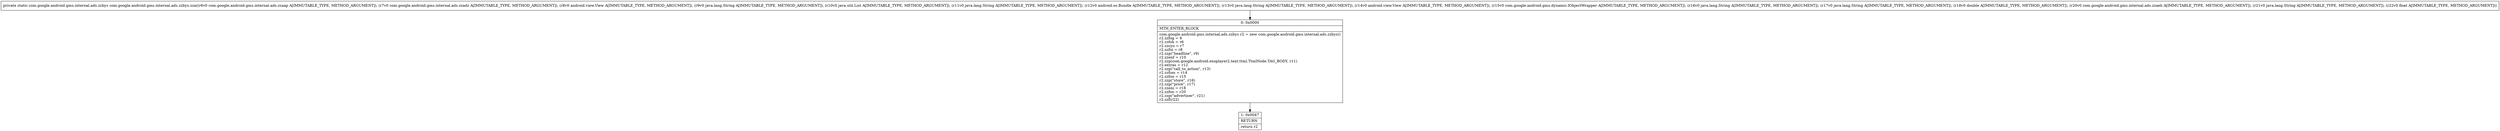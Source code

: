digraph "CFG forcom.google.android.gms.internal.ads.zzbys.zza(Lcom\/google\/android\/gms\/internal\/ads\/zzaap;Lcom\/google\/android\/gms\/internal\/ads\/zzadz;Landroid\/view\/View;Ljava\/lang\/String;Ljava\/util\/List;Ljava\/lang\/String;Landroid\/os\/Bundle;Ljava\/lang\/String;Landroid\/view\/View;Lcom\/google\/android\/gms\/dynamic\/IObjectWrapper;Ljava\/lang\/String;Ljava\/lang\/String;DLcom\/google\/android\/gms\/internal\/ads\/zzaeh;Ljava\/lang\/String;F)Lcom\/google\/android\/gms\/internal\/ads\/zzbys;" {
Node_0 [shape=record,label="{0\:\ 0x0000|MTH_ENTER_BLOCK\l|com.google.android.gms.internal.ads.zzbys r2 = new com.google.android.gms.internal.ads.zzbys()\lr2.zzfog = 6\lr2.zzfoh = r6\lr2.zzcyo = r7\lr2.zzfoi = r8\lr2.zzp(\"headline\", r9)\lr2.zzenf = r10\lr2.zzp(com.google.android.exoplayer2.text.ttml.TtmlNode.TAG_BODY, r11)\lr2.extras = r12\lr2.zzp(\"call_to_action\", r13)\lr2.zzfom = r14\lr2.zzfon = r15\lr2.zzp(\"store\", r16)\lr2.zzp(\"price\", r17)\lr2.zzeni = r18\lr2.zzfoo = r20\lr2.zzp(\"advertiser\", r21)\lr2.zzf(r22)\l}"];
Node_1 [shape=record,label="{1\:\ 0x0047|RETURN\l|return r2\l}"];
MethodNode[shape=record,label="{private static com.google.android.gms.internal.ads.zzbys com.google.android.gms.internal.ads.zzbys.zza((r6v0 com.google.android.gms.internal.ads.zzaap A[IMMUTABLE_TYPE, METHOD_ARGUMENT]), (r7v0 com.google.android.gms.internal.ads.zzadz A[IMMUTABLE_TYPE, METHOD_ARGUMENT]), (r8v0 android.view.View A[IMMUTABLE_TYPE, METHOD_ARGUMENT]), (r9v0 java.lang.String A[IMMUTABLE_TYPE, METHOD_ARGUMENT]), (r10v0 java.util.List A[IMMUTABLE_TYPE, METHOD_ARGUMENT]), (r11v0 java.lang.String A[IMMUTABLE_TYPE, METHOD_ARGUMENT]), (r12v0 android.os.Bundle A[IMMUTABLE_TYPE, METHOD_ARGUMENT]), (r13v0 java.lang.String A[IMMUTABLE_TYPE, METHOD_ARGUMENT]), (r14v0 android.view.View A[IMMUTABLE_TYPE, METHOD_ARGUMENT]), (r15v0 com.google.android.gms.dynamic.IObjectWrapper A[IMMUTABLE_TYPE, METHOD_ARGUMENT]), (r16v0 java.lang.String A[IMMUTABLE_TYPE, METHOD_ARGUMENT]), (r17v0 java.lang.String A[IMMUTABLE_TYPE, METHOD_ARGUMENT]), (r18v0 double A[IMMUTABLE_TYPE, METHOD_ARGUMENT]), (r20v0 com.google.android.gms.internal.ads.zzaeh A[IMMUTABLE_TYPE, METHOD_ARGUMENT]), (r21v0 java.lang.String A[IMMUTABLE_TYPE, METHOD_ARGUMENT]), (r22v0 float A[IMMUTABLE_TYPE, METHOD_ARGUMENT])) }"];
MethodNode -> Node_0;
Node_0 -> Node_1;
}

